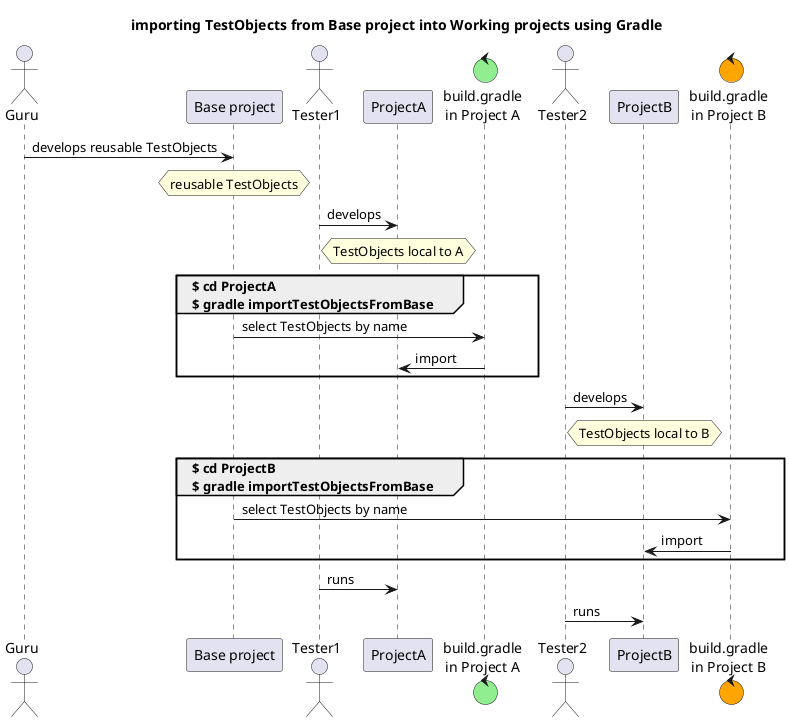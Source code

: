 @startuml

title importing TestObjects from Base project into Working projects using Gradle
actor Guru as guru
participant "Base project" as prjBase

actor Tester1 as tester1

participant "ProjectA" as prjA
control "build.gradle\nin Project A" as buildA #lightGreen

actor Tester2 as tester2
participant "ProjectB" as prjB
control "build.gradle\nin Project B" as buildB #orange

guru -> prjBase : develops reusable TestObjects
hnote over prjBase
reusable TestObjects
end hnote

tester1 -> prjA : develops
hnote over prjA
TestObjects local to A
end hnote
group $ cd ProjectA\n$ gradle importTestObjectsFromBase
prjBase -> buildA : select TestObjects by name
prjA <- buildA : import
end

tester2 -> prjB : develops
hnote over prjB
TestObjects local to B
end hnote
group $ cd ProjectB\n$ gradle importTestObjectsFromBase
prjBase -> buildB : select TestObjects by name
buildB -> prjB : import
end

tester1 -> prjA : runs
tester2 -> prjB : runs

@enduml
